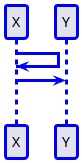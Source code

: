 {
  "sha1": "nh1g12l5dvgxzy3pb0ssaegtrlnp1d9",
  "insertion": {
    "when": "2025-05-14T19:42:26.444Z",
    "url": "https://github.com/plantuml/plantuml/pull/2177",
    "user": "The-Lum"
  }
}
@startuml
!pragma teoz true
<style>
sequenceDiagram {
  LineColor blue
  LineThickness 3
}
</style>

X -> X
X -> Y
newpage 
X -> X
@enduml
